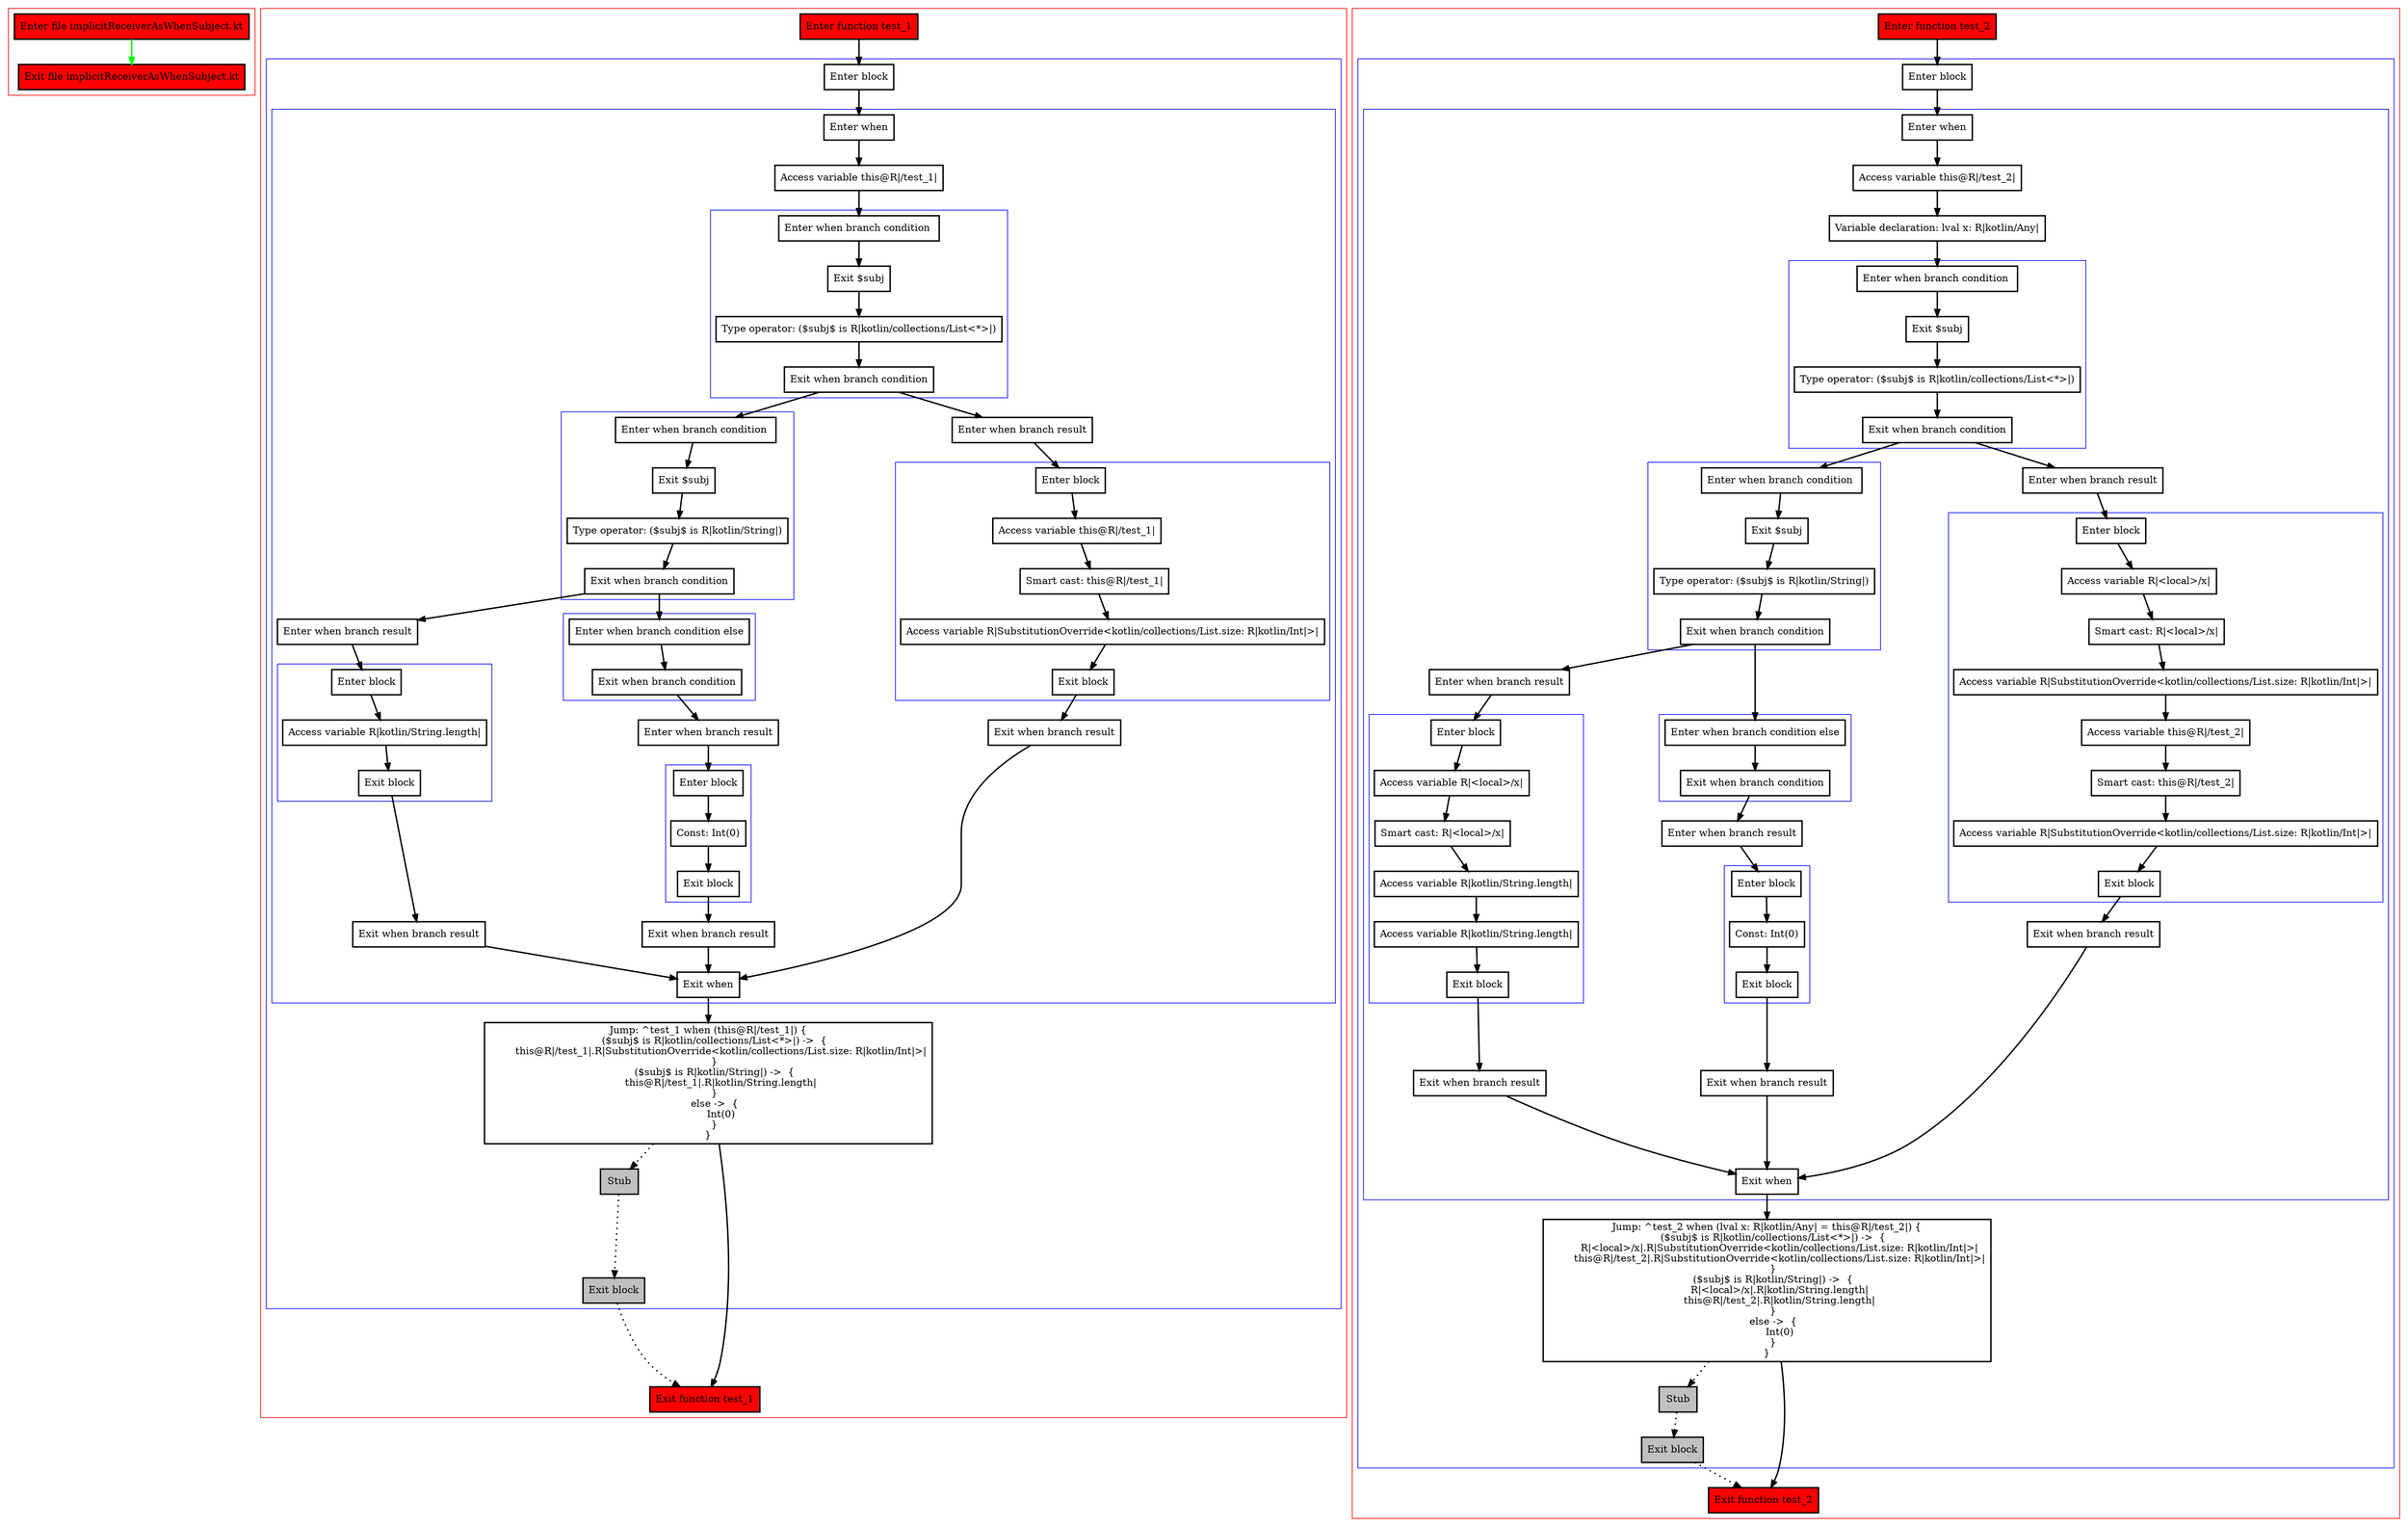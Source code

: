 digraph implicitReceiverAsWhenSubject_kt {
    graph [nodesep=3]
    node [shape=box penwidth=2]
    edge [penwidth=2]

    subgraph cluster_0 {
        color=red
        0 [label="Enter file implicitReceiverAsWhenSubject.kt" style="filled" fillcolor=red];
        1 [label="Exit file implicitReceiverAsWhenSubject.kt" style="filled" fillcolor=red];
    }
    0 -> {1} [color=green];

    subgraph cluster_1 {
        color=red
        2 [label="Enter function test_1" style="filled" fillcolor=red];
        subgraph cluster_2 {
            color=blue
            3 [label="Enter block"];
            subgraph cluster_3 {
                color=blue
                4 [label="Enter when"];
                5 [label="Access variable this@R|/test_1|"];
                subgraph cluster_4 {
                    color=blue
                    6 [label="Enter when branch condition "];
                    7 [label="Exit $subj"];
                    8 [label="Type operator: ($subj$ is R|kotlin/collections/List<*>|)"];
                    9 [label="Exit when branch condition"];
                }
                subgraph cluster_5 {
                    color=blue
                    10 [label="Enter when branch condition "];
                    11 [label="Exit $subj"];
                    12 [label="Type operator: ($subj$ is R|kotlin/String|)"];
                    13 [label="Exit when branch condition"];
                }
                subgraph cluster_6 {
                    color=blue
                    14 [label="Enter when branch condition else"];
                    15 [label="Exit when branch condition"];
                }
                16 [label="Enter when branch result"];
                subgraph cluster_7 {
                    color=blue
                    17 [label="Enter block"];
                    18 [label="Const: Int(0)"];
                    19 [label="Exit block"];
                }
                20 [label="Exit when branch result"];
                21 [label="Enter when branch result"];
                subgraph cluster_8 {
                    color=blue
                    22 [label="Enter block"];
                    23 [label="Access variable R|kotlin/String.length|"];
                    24 [label="Exit block"];
                }
                25 [label="Exit when branch result"];
                26 [label="Enter when branch result"];
                subgraph cluster_9 {
                    color=blue
                    27 [label="Enter block"];
                    28 [label="Access variable this@R|/test_1|"];
                    29 [label="Smart cast: this@R|/test_1|"];
                    30 [label="Access variable R|SubstitutionOverride<kotlin/collections/List.size: R|kotlin/Int|>|"];
                    31 [label="Exit block"];
                }
                32 [label="Exit when branch result"];
                33 [label="Exit when"];
            }
            34 [label="Jump: ^test_1 when (this@R|/test_1|) {
    ($subj$ is R|kotlin/collections/List<*>|) ->  {
        this@R|/test_1|.R|SubstitutionOverride<kotlin/collections/List.size: R|kotlin/Int|>|
    }
    ($subj$ is R|kotlin/String|) ->  {
        this@R|/test_1|.R|kotlin/String.length|
    }
    else ->  {
        Int(0)
    }
}
"];
            35 [label="Stub" style="filled" fillcolor=gray];
            36 [label="Exit block" style="filled" fillcolor=gray];
        }
        37 [label="Exit function test_1" style="filled" fillcolor=red];
    }
    2 -> {3};
    3 -> {4};
    4 -> {5};
    5 -> {6};
    6 -> {7};
    7 -> {8};
    8 -> {9};
    9 -> {10 26};
    10 -> {11};
    11 -> {12};
    12 -> {13};
    13 -> {14 21};
    14 -> {15};
    15 -> {16};
    16 -> {17};
    17 -> {18};
    18 -> {19};
    19 -> {20};
    20 -> {33};
    21 -> {22};
    22 -> {23};
    23 -> {24};
    24 -> {25};
    25 -> {33};
    26 -> {27};
    27 -> {28};
    28 -> {29};
    29 -> {30};
    30 -> {31};
    31 -> {32};
    32 -> {33};
    33 -> {34};
    34 -> {37};
    34 -> {35} [style=dotted];
    35 -> {36} [style=dotted];
    36 -> {37} [style=dotted];

    subgraph cluster_10 {
        color=red
        38 [label="Enter function test_2" style="filled" fillcolor=red];
        subgraph cluster_11 {
            color=blue
            39 [label="Enter block"];
            subgraph cluster_12 {
                color=blue
                40 [label="Enter when"];
                41 [label="Access variable this@R|/test_2|"];
                42 [label="Variable declaration: lval x: R|kotlin/Any|"];
                subgraph cluster_13 {
                    color=blue
                    43 [label="Enter when branch condition "];
                    44 [label="Exit $subj"];
                    45 [label="Type operator: ($subj$ is R|kotlin/collections/List<*>|)"];
                    46 [label="Exit when branch condition"];
                }
                subgraph cluster_14 {
                    color=blue
                    47 [label="Enter when branch condition "];
                    48 [label="Exit $subj"];
                    49 [label="Type operator: ($subj$ is R|kotlin/String|)"];
                    50 [label="Exit when branch condition"];
                }
                subgraph cluster_15 {
                    color=blue
                    51 [label="Enter when branch condition else"];
                    52 [label="Exit when branch condition"];
                }
                53 [label="Enter when branch result"];
                subgraph cluster_16 {
                    color=blue
                    54 [label="Enter block"];
                    55 [label="Const: Int(0)"];
                    56 [label="Exit block"];
                }
                57 [label="Exit when branch result"];
                58 [label="Enter when branch result"];
                subgraph cluster_17 {
                    color=blue
                    59 [label="Enter block"];
                    60 [label="Access variable R|<local>/x|"];
                    61 [label="Smart cast: R|<local>/x|"];
                    62 [label="Access variable R|kotlin/String.length|"];
                    63 [label="Access variable R|kotlin/String.length|"];
                    64 [label="Exit block"];
                }
                65 [label="Exit when branch result"];
                66 [label="Enter when branch result"];
                subgraph cluster_18 {
                    color=blue
                    67 [label="Enter block"];
                    68 [label="Access variable R|<local>/x|"];
                    69 [label="Smart cast: R|<local>/x|"];
                    70 [label="Access variable R|SubstitutionOverride<kotlin/collections/List.size: R|kotlin/Int|>|"];
                    71 [label="Access variable this@R|/test_2|"];
                    72 [label="Smart cast: this@R|/test_2|"];
                    73 [label="Access variable R|SubstitutionOverride<kotlin/collections/List.size: R|kotlin/Int|>|"];
                    74 [label="Exit block"];
                }
                75 [label="Exit when branch result"];
                76 [label="Exit when"];
            }
            77 [label="Jump: ^test_2 when (lval x: R|kotlin/Any| = this@R|/test_2|) {
    ($subj$ is R|kotlin/collections/List<*>|) ->  {
        R|<local>/x|.R|SubstitutionOverride<kotlin/collections/List.size: R|kotlin/Int|>|
        this@R|/test_2|.R|SubstitutionOverride<kotlin/collections/List.size: R|kotlin/Int|>|
    }
    ($subj$ is R|kotlin/String|) ->  {
        R|<local>/x|.R|kotlin/String.length|
        this@R|/test_2|.R|kotlin/String.length|
    }
    else ->  {
        Int(0)
    }
}
"];
            78 [label="Stub" style="filled" fillcolor=gray];
            79 [label="Exit block" style="filled" fillcolor=gray];
        }
        80 [label="Exit function test_2" style="filled" fillcolor=red];
    }
    38 -> {39};
    39 -> {40};
    40 -> {41};
    41 -> {42};
    42 -> {43};
    43 -> {44};
    44 -> {45};
    45 -> {46};
    46 -> {47 66};
    47 -> {48};
    48 -> {49};
    49 -> {50};
    50 -> {51 58};
    51 -> {52};
    52 -> {53};
    53 -> {54};
    54 -> {55};
    55 -> {56};
    56 -> {57};
    57 -> {76};
    58 -> {59};
    59 -> {60};
    60 -> {61};
    61 -> {62};
    62 -> {63};
    63 -> {64};
    64 -> {65};
    65 -> {76};
    66 -> {67};
    67 -> {68};
    68 -> {69};
    69 -> {70};
    70 -> {71};
    71 -> {72};
    72 -> {73};
    73 -> {74};
    74 -> {75};
    75 -> {76};
    76 -> {77};
    77 -> {80};
    77 -> {78} [style=dotted];
    78 -> {79} [style=dotted];
    79 -> {80} [style=dotted];

}
